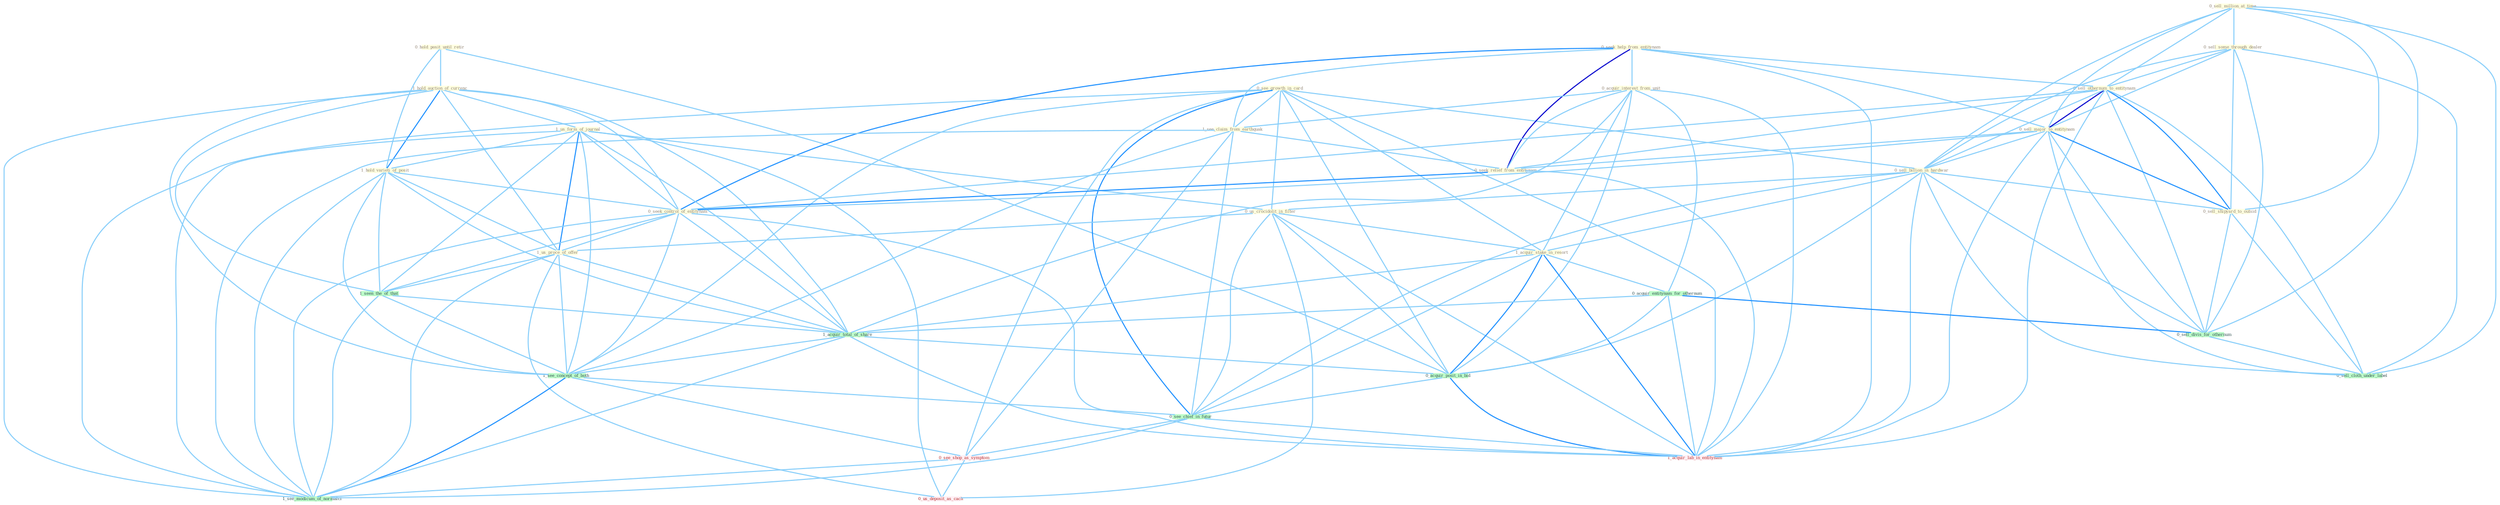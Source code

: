 Graph G{ 
    node
    [shape=polygon,style=filled,width=.5,height=.06,color="#BDFCC9",fixedsize=true,fontsize=4,
    fontcolor="#2f4f4f"];
    {node
    [color="#ffffe0", fontcolor="#8b7d6b"] "0_hold_posit_until_retir " "0_sell_million_at_time " "0_see_growth_in_card " "0_sell_some_through_dealer " "1_hold_auction_of_currenc " "0_seek_help_from_entitynam " "0_acquir_interest_from_unit " "1_see_claim_from_earthquak " "0_sell_othernum_to_entitynam " "0_sell_major_to_entitynam " "0_sell_billion_in_hardwar " "1_us_form_of_journal " "0_seek_relief_from_entitynam " "1_hold_varieti_of_posit " "0_seek_control_of_entitynam " "0_us_crocidolit_in_filter " "1_acquir_stake_in_resort " "1_us_proce_of_offer " "0_sell_shipyard_to_outsid "}
{node [color="#fff0f5", fontcolor="#b22222"] "0_see_shop_as_symptom " "1_acquir_lab_in_entitynam " "0_us_deposit_as_cach "}
edge [color="#B0E2FF"];

	"0_hold_posit_until_retir " -- "1_hold_auction_of_currenc " [w="1", color="#87cefa" ];
	"0_hold_posit_until_retir " -- "1_hold_varieti_of_posit " [w="1", color="#87cefa" ];
	"0_hold_posit_until_retir " -- "0_acquir_posit_in_bid " [w="1", color="#87cefa" ];
	"0_sell_million_at_time " -- "0_sell_some_through_dealer " [w="1", color="#87cefa" ];
	"0_sell_million_at_time " -- "0_sell_othernum_to_entitynam " [w="1", color="#87cefa" ];
	"0_sell_million_at_time " -- "0_sell_major_to_entitynam " [w="1", color="#87cefa" ];
	"0_sell_million_at_time " -- "0_sell_billion_in_hardwar " [w="1", color="#87cefa" ];
	"0_sell_million_at_time " -- "0_sell_shipyard_to_outsid " [w="1", color="#87cefa" ];
	"0_sell_million_at_time " -- "0_sell_divis_for_othernum " [w="1", color="#87cefa" ];
	"0_sell_million_at_time " -- "0_sell_cloth_under_label " [w="1", color="#87cefa" ];
	"0_see_growth_in_card " -- "1_see_claim_from_earthquak " [w="1", color="#87cefa" ];
	"0_see_growth_in_card " -- "0_sell_billion_in_hardwar " [w="1", color="#87cefa" ];
	"0_see_growth_in_card " -- "0_us_crocidolit_in_filter " [w="1", color="#87cefa" ];
	"0_see_growth_in_card " -- "1_acquir_stake_in_resort " [w="1", color="#87cefa" ];
	"0_see_growth_in_card " -- "0_acquir_posit_in_bid " [w="1", color="#87cefa" ];
	"0_see_growth_in_card " -- "1_see_concept_of_both " [w="1", color="#87cefa" ];
	"0_see_growth_in_card " -- "0_see_chief_in_futur " [w="2", color="#1e90ff" , len=0.8];
	"0_see_growth_in_card " -- "0_see_shop_as_symptom " [w="1", color="#87cefa" ];
	"0_see_growth_in_card " -- "1_acquir_lab_in_entitynam " [w="1", color="#87cefa" ];
	"0_see_growth_in_card " -- "1_see_modicum_of_normalci " [w="1", color="#87cefa" ];
	"0_sell_some_through_dealer " -- "0_sell_othernum_to_entitynam " [w="1", color="#87cefa" ];
	"0_sell_some_through_dealer " -- "0_sell_major_to_entitynam " [w="1", color="#87cefa" ];
	"0_sell_some_through_dealer " -- "0_sell_billion_in_hardwar " [w="1", color="#87cefa" ];
	"0_sell_some_through_dealer " -- "0_sell_shipyard_to_outsid " [w="1", color="#87cefa" ];
	"0_sell_some_through_dealer " -- "0_sell_divis_for_othernum " [w="1", color="#87cefa" ];
	"0_sell_some_through_dealer " -- "0_sell_cloth_under_label " [w="1", color="#87cefa" ];
	"1_hold_auction_of_currenc " -- "1_us_form_of_journal " [w="1", color="#87cefa" ];
	"1_hold_auction_of_currenc " -- "1_hold_varieti_of_posit " [w="2", color="#1e90ff" , len=0.8];
	"1_hold_auction_of_currenc " -- "0_seek_control_of_entitynam " [w="1", color="#87cefa" ];
	"1_hold_auction_of_currenc " -- "1_us_proce_of_offer " [w="1", color="#87cefa" ];
	"1_hold_auction_of_currenc " -- "1_seen_the_of_that " [w="1", color="#87cefa" ];
	"1_hold_auction_of_currenc " -- "1_acquir_total_of_share " [w="1", color="#87cefa" ];
	"1_hold_auction_of_currenc " -- "1_see_concept_of_both " [w="1", color="#87cefa" ];
	"1_hold_auction_of_currenc " -- "1_see_modicum_of_normalci " [w="1", color="#87cefa" ];
	"0_seek_help_from_entitynam " -- "0_acquir_interest_from_unit " [w="1", color="#87cefa" ];
	"0_seek_help_from_entitynam " -- "1_see_claim_from_earthquak " [w="1", color="#87cefa" ];
	"0_seek_help_from_entitynam " -- "0_sell_othernum_to_entitynam " [w="1", color="#87cefa" ];
	"0_seek_help_from_entitynam " -- "0_sell_major_to_entitynam " [w="1", color="#87cefa" ];
	"0_seek_help_from_entitynam " -- "0_seek_relief_from_entitynam " [w="3", color="#0000cd" , len=0.6];
	"0_seek_help_from_entitynam " -- "0_seek_control_of_entitynam " [w="2", color="#1e90ff" , len=0.8];
	"0_seek_help_from_entitynam " -- "1_acquir_lab_in_entitynam " [w="1", color="#87cefa" ];
	"0_acquir_interest_from_unit " -- "1_see_claim_from_earthquak " [w="1", color="#87cefa" ];
	"0_acquir_interest_from_unit " -- "0_seek_relief_from_entitynam " [w="1", color="#87cefa" ];
	"0_acquir_interest_from_unit " -- "1_acquir_stake_in_resort " [w="1", color="#87cefa" ];
	"0_acquir_interest_from_unit " -- "0_acquir_entitynam_for_othernum " [w="1", color="#87cefa" ];
	"0_acquir_interest_from_unit " -- "1_acquir_total_of_share " [w="1", color="#87cefa" ];
	"0_acquir_interest_from_unit " -- "0_acquir_posit_in_bid " [w="1", color="#87cefa" ];
	"0_acquir_interest_from_unit " -- "1_acquir_lab_in_entitynam " [w="1", color="#87cefa" ];
	"1_see_claim_from_earthquak " -- "0_seek_relief_from_entitynam " [w="1", color="#87cefa" ];
	"1_see_claim_from_earthquak " -- "1_see_concept_of_both " [w="1", color="#87cefa" ];
	"1_see_claim_from_earthquak " -- "0_see_chief_in_futur " [w="1", color="#87cefa" ];
	"1_see_claim_from_earthquak " -- "0_see_shop_as_symptom " [w="1", color="#87cefa" ];
	"1_see_claim_from_earthquak " -- "1_see_modicum_of_normalci " [w="1", color="#87cefa" ];
	"0_sell_othernum_to_entitynam " -- "0_sell_major_to_entitynam " [w="3", color="#0000cd" , len=0.6];
	"0_sell_othernum_to_entitynam " -- "0_sell_billion_in_hardwar " [w="1", color="#87cefa" ];
	"0_sell_othernum_to_entitynam " -- "0_seek_relief_from_entitynam " [w="1", color="#87cefa" ];
	"0_sell_othernum_to_entitynam " -- "0_seek_control_of_entitynam " [w="1", color="#87cefa" ];
	"0_sell_othernum_to_entitynam " -- "0_sell_shipyard_to_outsid " [w="2", color="#1e90ff" , len=0.8];
	"0_sell_othernum_to_entitynam " -- "0_sell_divis_for_othernum " [w="1", color="#87cefa" ];
	"0_sell_othernum_to_entitynam " -- "0_sell_cloth_under_label " [w="1", color="#87cefa" ];
	"0_sell_othernum_to_entitynam " -- "1_acquir_lab_in_entitynam " [w="1", color="#87cefa" ];
	"0_sell_major_to_entitynam " -- "0_sell_billion_in_hardwar " [w="1", color="#87cefa" ];
	"0_sell_major_to_entitynam " -- "0_seek_relief_from_entitynam " [w="1", color="#87cefa" ];
	"0_sell_major_to_entitynam " -- "0_seek_control_of_entitynam " [w="1", color="#87cefa" ];
	"0_sell_major_to_entitynam " -- "0_sell_shipyard_to_outsid " [w="2", color="#1e90ff" , len=0.8];
	"0_sell_major_to_entitynam " -- "0_sell_divis_for_othernum " [w="1", color="#87cefa" ];
	"0_sell_major_to_entitynam " -- "0_sell_cloth_under_label " [w="1", color="#87cefa" ];
	"0_sell_major_to_entitynam " -- "1_acquir_lab_in_entitynam " [w="1", color="#87cefa" ];
	"0_sell_billion_in_hardwar " -- "0_us_crocidolit_in_filter " [w="1", color="#87cefa" ];
	"0_sell_billion_in_hardwar " -- "1_acquir_stake_in_resort " [w="1", color="#87cefa" ];
	"0_sell_billion_in_hardwar " -- "0_sell_shipyard_to_outsid " [w="1", color="#87cefa" ];
	"0_sell_billion_in_hardwar " -- "0_sell_divis_for_othernum " [w="1", color="#87cefa" ];
	"0_sell_billion_in_hardwar " -- "0_sell_cloth_under_label " [w="1", color="#87cefa" ];
	"0_sell_billion_in_hardwar " -- "0_acquir_posit_in_bid " [w="1", color="#87cefa" ];
	"0_sell_billion_in_hardwar " -- "0_see_chief_in_futur " [w="1", color="#87cefa" ];
	"0_sell_billion_in_hardwar " -- "1_acquir_lab_in_entitynam " [w="1", color="#87cefa" ];
	"1_us_form_of_journal " -- "1_hold_varieti_of_posit " [w="1", color="#87cefa" ];
	"1_us_form_of_journal " -- "0_seek_control_of_entitynam " [w="1", color="#87cefa" ];
	"1_us_form_of_journal " -- "0_us_crocidolit_in_filter " [w="1", color="#87cefa" ];
	"1_us_form_of_journal " -- "1_us_proce_of_offer " [w="2", color="#1e90ff" , len=0.8];
	"1_us_form_of_journal " -- "1_seen_the_of_that " [w="1", color="#87cefa" ];
	"1_us_form_of_journal " -- "1_acquir_total_of_share " [w="1", color="#87cefa" ];
	"1_us_form_of_journal " -- "1_see_concept_of_both " [w="1", color="#87cefa" ];
	"1_us_form_of_journal " -- "0_us_deposit_as_cach " [w="1", color="#87cefa" ];
	"1_us_form_of_journal " -- "1_see_modicum_of_normalci " [w="1", color="#87cefa" ];
	"0_seek_relief_from_entitynam " -- "0_seek_control_of_entitynam " [w="2", color="#1e90ff" , len=0.8];
	"0_seek_relief_from_entitynam " -- "1_acquir_lab_in_entitynam " [w="1", color="#87cefa" ];
	"1_hold_varieti_of_posit " -- "0_seek_control_of_entitynam " [w="1", color="#87cefa" ];
	"1_hold_varieti_of_posit " -- "1_us_proce_of_offer " [w="1", color="#87cefa" ];
	"1_hold_varieti_of_posit " -- "1_seen_the_of_that " [w="1", color="#87cefa" ];
	"1_hold_varieti_of_posit " -- "1_acquir_total_of_share " [w="1", color="#87cefa" ];
	"1_hold_varieti_of_posit " -- "1_see_concept_of_both " [w="1", color="#87cefa" ];
	"1_hold_varieti_of_posit " -- "1_see_modicum_of_normalci " [w="1", color="#87cefa" ];
	"0_seek_control_of_entitynam " -- "1_us_proce_of_offer " [w="1", color="#87cefa" ];
	"0_seek_control_of_entitynam " -- "1_seen_the_of_that " [w="1", color="#87cefa" ];
	"0_seek_control_of_entitynam " -- "1_acquir_total_of_share " [w="1", color="#87cefa" ];
	"0_seek_control_of_entitynam " -- "1_see_concept_of_both " [w="1", color="#87cefa" ];
	"0_seek_control_of_entitynam " -- "1_acquir_lab_in_entitynam " [w="1", color="#87cefa" ];
	"0_seek_control_of_entitynam " -- "1_see_modicum_of_normalci " [w="1", color="#87cefa" ];
	"0_us_crocidolit_in_filter " -- "1_acquir_stake_in_resort " [w="1", color="#87cefa" ];
	"0_us_crocidolit_in_filter " -- "1_us_proce_of_offer " [w="1", color="#87cefa" ];
	"0_us_crocidolit_in_filter " -- "0_acquir_posit_in_bid " [w="1", color="#87cefa" ];
	"0_us_crocidolit_in_filter " -- "0_see_chief_in_futur " [w="1", color="#87cefa" ];
	"0_us_crocidolit_in_filter " -- "1_acquir_lab_in_entitynam " [w="1", color="#87cefa" ];
	"0_us_crocidolit_in_filter " -- "0_us_deposit_as_cach " [w="1", color="#87cefa" ];
	"1_acquir_stake_in_resort " -- "0_acquir_entitynam_for_othernum " [w="1", color="#87cefa" ];
	"1_acquir_stake_in_resort " -- "1_acquir_total_of_share " [w="1", color="#87cefa" ];
	"1_acquir_stake_in_resort " -- "0_acquir_posit_in_bid " [w="2", color="#1e90ff" , len=0.8];
	"1_acquir_stake_in_resort " -- "0_see_chief_in_futur " [w="1", color="#87cefa" ];
	"1_acquir_stake_in_resort " -- "1_acquir_lab_in_entitynam " [w="2", color="#1e90ff" , len=0.8];
	"1_us_proce_of_offer " -- "1_seen_the_of_that " [w="1", color="#87cefa" ];
	"1_us_proce_of_offer " -- "1_acquir_total_of_share " [w="1", color="#87cefa" ];
	"1_us_proce_of_offer " -- "1_see_concept_of_both " [w="1", color="#87cefa" ];
	"1_us_proce_of_offer " -- "0_us_deposit_as_cach " [w="1", color="#87cefa" ];
	"1_us_proce_of_offer " -- "1_see_modicum_of_normalci " [w="1", color="#87cefa" ];
	"0_sell_shipyard_to_outsid " -- "0_sell_divis_for_othernum " [w="1", color="#87cefa" ];
	"0_sell_shipyard_to_outsid " -- "0_sell_cloth_under_label " [w="1", color="#87cefa" ];
	"0_acquir_entitynam_for_othernum " -- "0_sell_divis_for_othernum " [w="2", color="#1e90ff" , len=0.8];
	"0_acquir_entitynam_for_othernum " -- "1_acquir_total_of_share " [w="1", color="#87cefa" ];
	"0_acquir_entitynam_for_othernum " -- "0_acquir_posit_in_bid " [w="1", color="#87cefa" ];
	"0_acquir_entitynam_for_othernum " -- "1_acquir_lab_in_entitynam " [w="1", color="#87cefa" ];
	"1_seen_the_of_that " -- "1_acquir_total_of_share " [w="1", color="#87cefa" ];
	"1_seen_the_of_that " -- "1_see_concept_of_both " [w="1", color="#87cefa" ];
	"1_seen_the_of_that " -- "1_see_modicum_of_normalci " [w="1", color="#87cefa" ];
	"0_sell_divis_for_othernum " -- "0_sell_cloth_under_label " [w="1", color="#87cefa" ];
	"1_acquir_total_of_share " -- "0_acquir_posit_in_bid " [w="1", color="#87cefa" ];
	"1_acquir_total_of_share " -- "1_see_concept_of_both " [w="1", color="#87cefa" ];
	"1_acquir_total_of_share " -- "1_acquir_lab_in_entitynam " [w="1", color="#87cefa" ];
	"1_acquir_total_of_share " -- "1_see_modicum_of_normalci " [w="1", color="#87cefa" ];
	"0_acquir_posit_in_bid " -- "0_see_chief_in_futur " [w="1", color="#87cefa" ];
	"0_acquir_posit_in_bid " -- "1_acquir_lab_in_entitynam " [w="2", color="#1e90ff" , len=0.8];
	"1_see_concept_of_both " -- "0_see_chief_in_futur " [w="1", color="#87cefa" ];
	"1_see_concept_of_both " -- "0_see_shop_as_symptom " [w="1", color="#87cefa" ];
	"1_see_concept_of_both " -- "1_see_modicum_of_normalci " [w="2", color="#1e90ff" , len=0.8];
	"0_see_chief_in_futur " -- "0_see_shop_as_symptom " [w="1", color="#87cefa" ];
	"0_see_chief_in_futur " -- "1_acquir_lab_in_entitynam " [w="1", color="#87cefa" ];
	"0_see_chief_in_futur " -- "1_see_modicum_of_normalci " [w="1", color="#87cefa" ];
	"0_see_shop_as_symptom " -- "0_us_deposit_as_cach " [w="1", color="#87cefa" ];
	"0_see_shop_as_symptom " -- "1_see_modicum_of_normalci " [w="1", color="#87cefa" ];
}